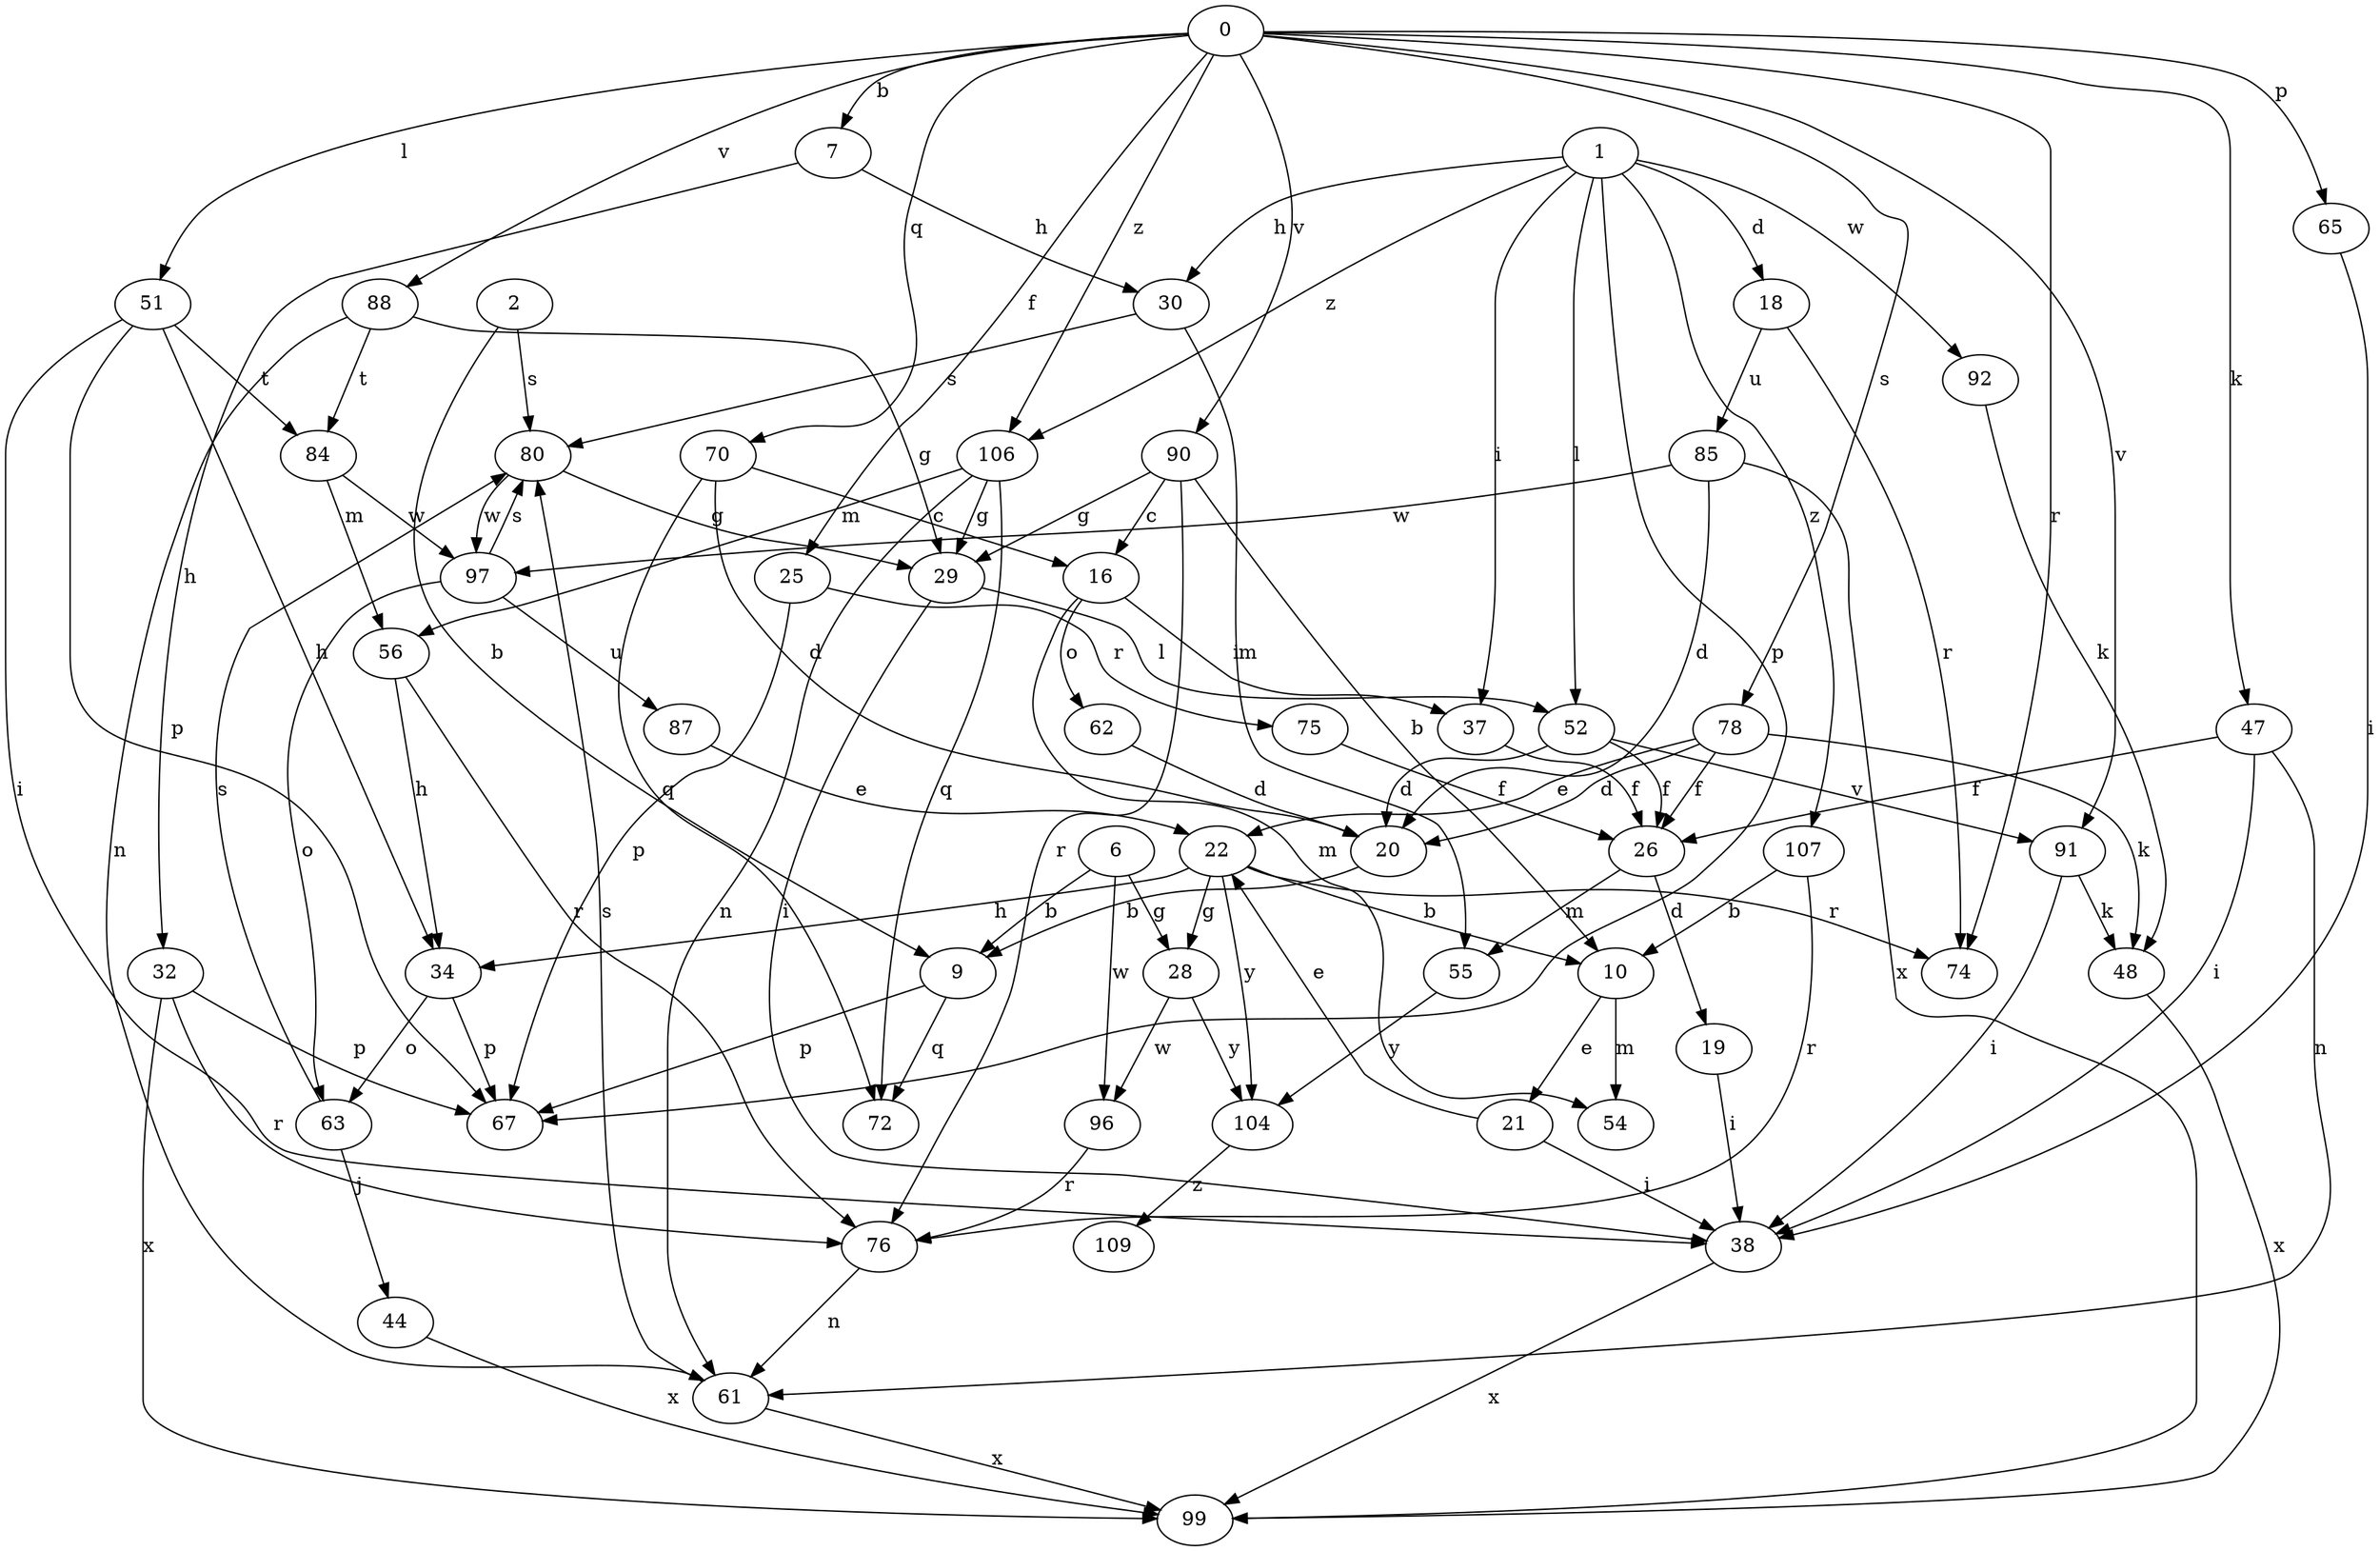 strict digraph  {
0;
1;
2;
6;
7;
9;
10;
16;
18;
19;
20;
21;
22;
25;
26;
28;
29;
30;
32;
34;
37;
38;
44;
47;
48;
51;
52;
54;
55;
56;
61;
62;
63;
65;
67;
70;
72;
74;
75;
76;
78;
80;
84;
85;
87;
88;
90;
91;
92;
96;
97;
99;
104;
106;
107;
109;
0 -> 7  [label=b];
0 -> 25  [label=f];
0 -> 47  [label=k];
0 -> 51  [label=l];
0 -> 65  [label=p];
0 -> 70  [label=q];
0 -> 74  [label=r];
0 -> 78  [label=s];
0 -> 88  [label=v];
0 -> 90  [label=v];
0 -> 91  [label=v];
0 -> 106  [label=z];
1 -> 18  [label=d];
1 -> 30  [label=h];
1 -> 37  [label=i];
1 -> 52  [label=l];
1 -> 67  [label=p];
1 -> 92  [label=w];
1 -> 106  [label=z];
1 -> 107  [label=z];
2 -> 9  [label=b];
2 -> 80  [label=s];
6 -> 9  [label=b];
6 -> 28  [label=g];
6 -> 96  [label=w];
7 -> 30  [label=h];
7 -> 32  [label=h];
9 -> 67  [label=p];
9 -> 72  [label=q];
10 -> 21  [label=e];
10 -> 54  [label=m];
16 -> 37  [label=i];
16 -> 54  [label=m];
16 -> 62  [label=o];
18 -> 74  [label=r];
18 -> 85  [label=u];
19 -> 38  [label=i];
20 -> 9  [label=b];
21 -> 22  [label=e];
21 -> 38  [label=i];
22 -> 10  [label=b];
22 -> 28  [label=g];
22 -> 34  [label=h];
22 -> 74  [label=r];
22 -> 104  [label=y];
25 -> 67  [label=p];
25 -> 75  [label=r];
26 -> 19  [label=d];
26 -> 55  [label=m];
28 -> 96  [label=w];
28 -> 104  [label=y];
29 -> 38  [label=i];
29 -> 52  [label=l];
30 -> 55  [label=m];
30 -> 80  [label=s];
32 -> 67  [label=p];
32 -> 76  [label=r];
32 -> 99  [label=x];
34 -> 63  [label=o];
34 -> 67  [label=p];
37 -> 26  [label=f];
38 -> 99  [label=x];
44 -> 99  [label=x];
47 -> 26  [label=f];
47 -> 38  [label=i];
47 -> 61  [label=n];
48 -> 99  [label=x];
51 -> 34  [label=h];
51 -> 38  [label=i];
51 -> 67  [label=p];
51 -> 84  [label=t];
52 -> 20  [label=d];
52 -> 26  [label=f];
52 -> 91  [label=v];
55 -> 104  [label=y];
56 -> 34  [label=h];
56 -> 76  [label=r];
61 -> 80  [label=s];
61 -> 99  [label=x];
62 -> 20  [label=d];
63 -> 44  [label=j];
63 -> 80  [label=s];
65 -> 38  [label=i];
70 -> 16  [label=c];
70 -> 20  [label=d];
70 -> 72  [label=q];
75 -> 26  [label=f];
76 -> 61  [label=n];
78 -> 20  [label=d];
78 -> 22  [label=e];
78 -> 26  [label=f];
78 -> 48  [label=k];
80 -> 29  [label=g];
80 -> 97  [label=w];
84 -> 56  [label=m];
84 -> 97  [label=w];
85 -> 20  [label=d];
85 -> 97  [label=w];
85 -> 99  [label=x];
87 -> 22  [label=e];
88 -> 29  [label=g];
88 -> 61  [label=n];
88 -> 84  [label=t];
90 -> 10  [label=b];
90 -> 16  [label=c];
90 -> 29  [label=g];
90 -> 76  [label=r];
91 -> 38  [label=i];
91 -> 48  [label=k];
92 -> 48  [label=k];
96 -> 76  [label=r];
97 -> 63  [label=o];
97 -> 80  [label=s];
97 -> 87  [label=u];
104 -> 109  [label=z];
106 -> 29  [label=g];
106 -> 56  [label=m];
106 -> 61  [label=n];
106 -> 72  [label=q];
107 -> 10  [label=b];
107 -> 76  [label=r];
}

